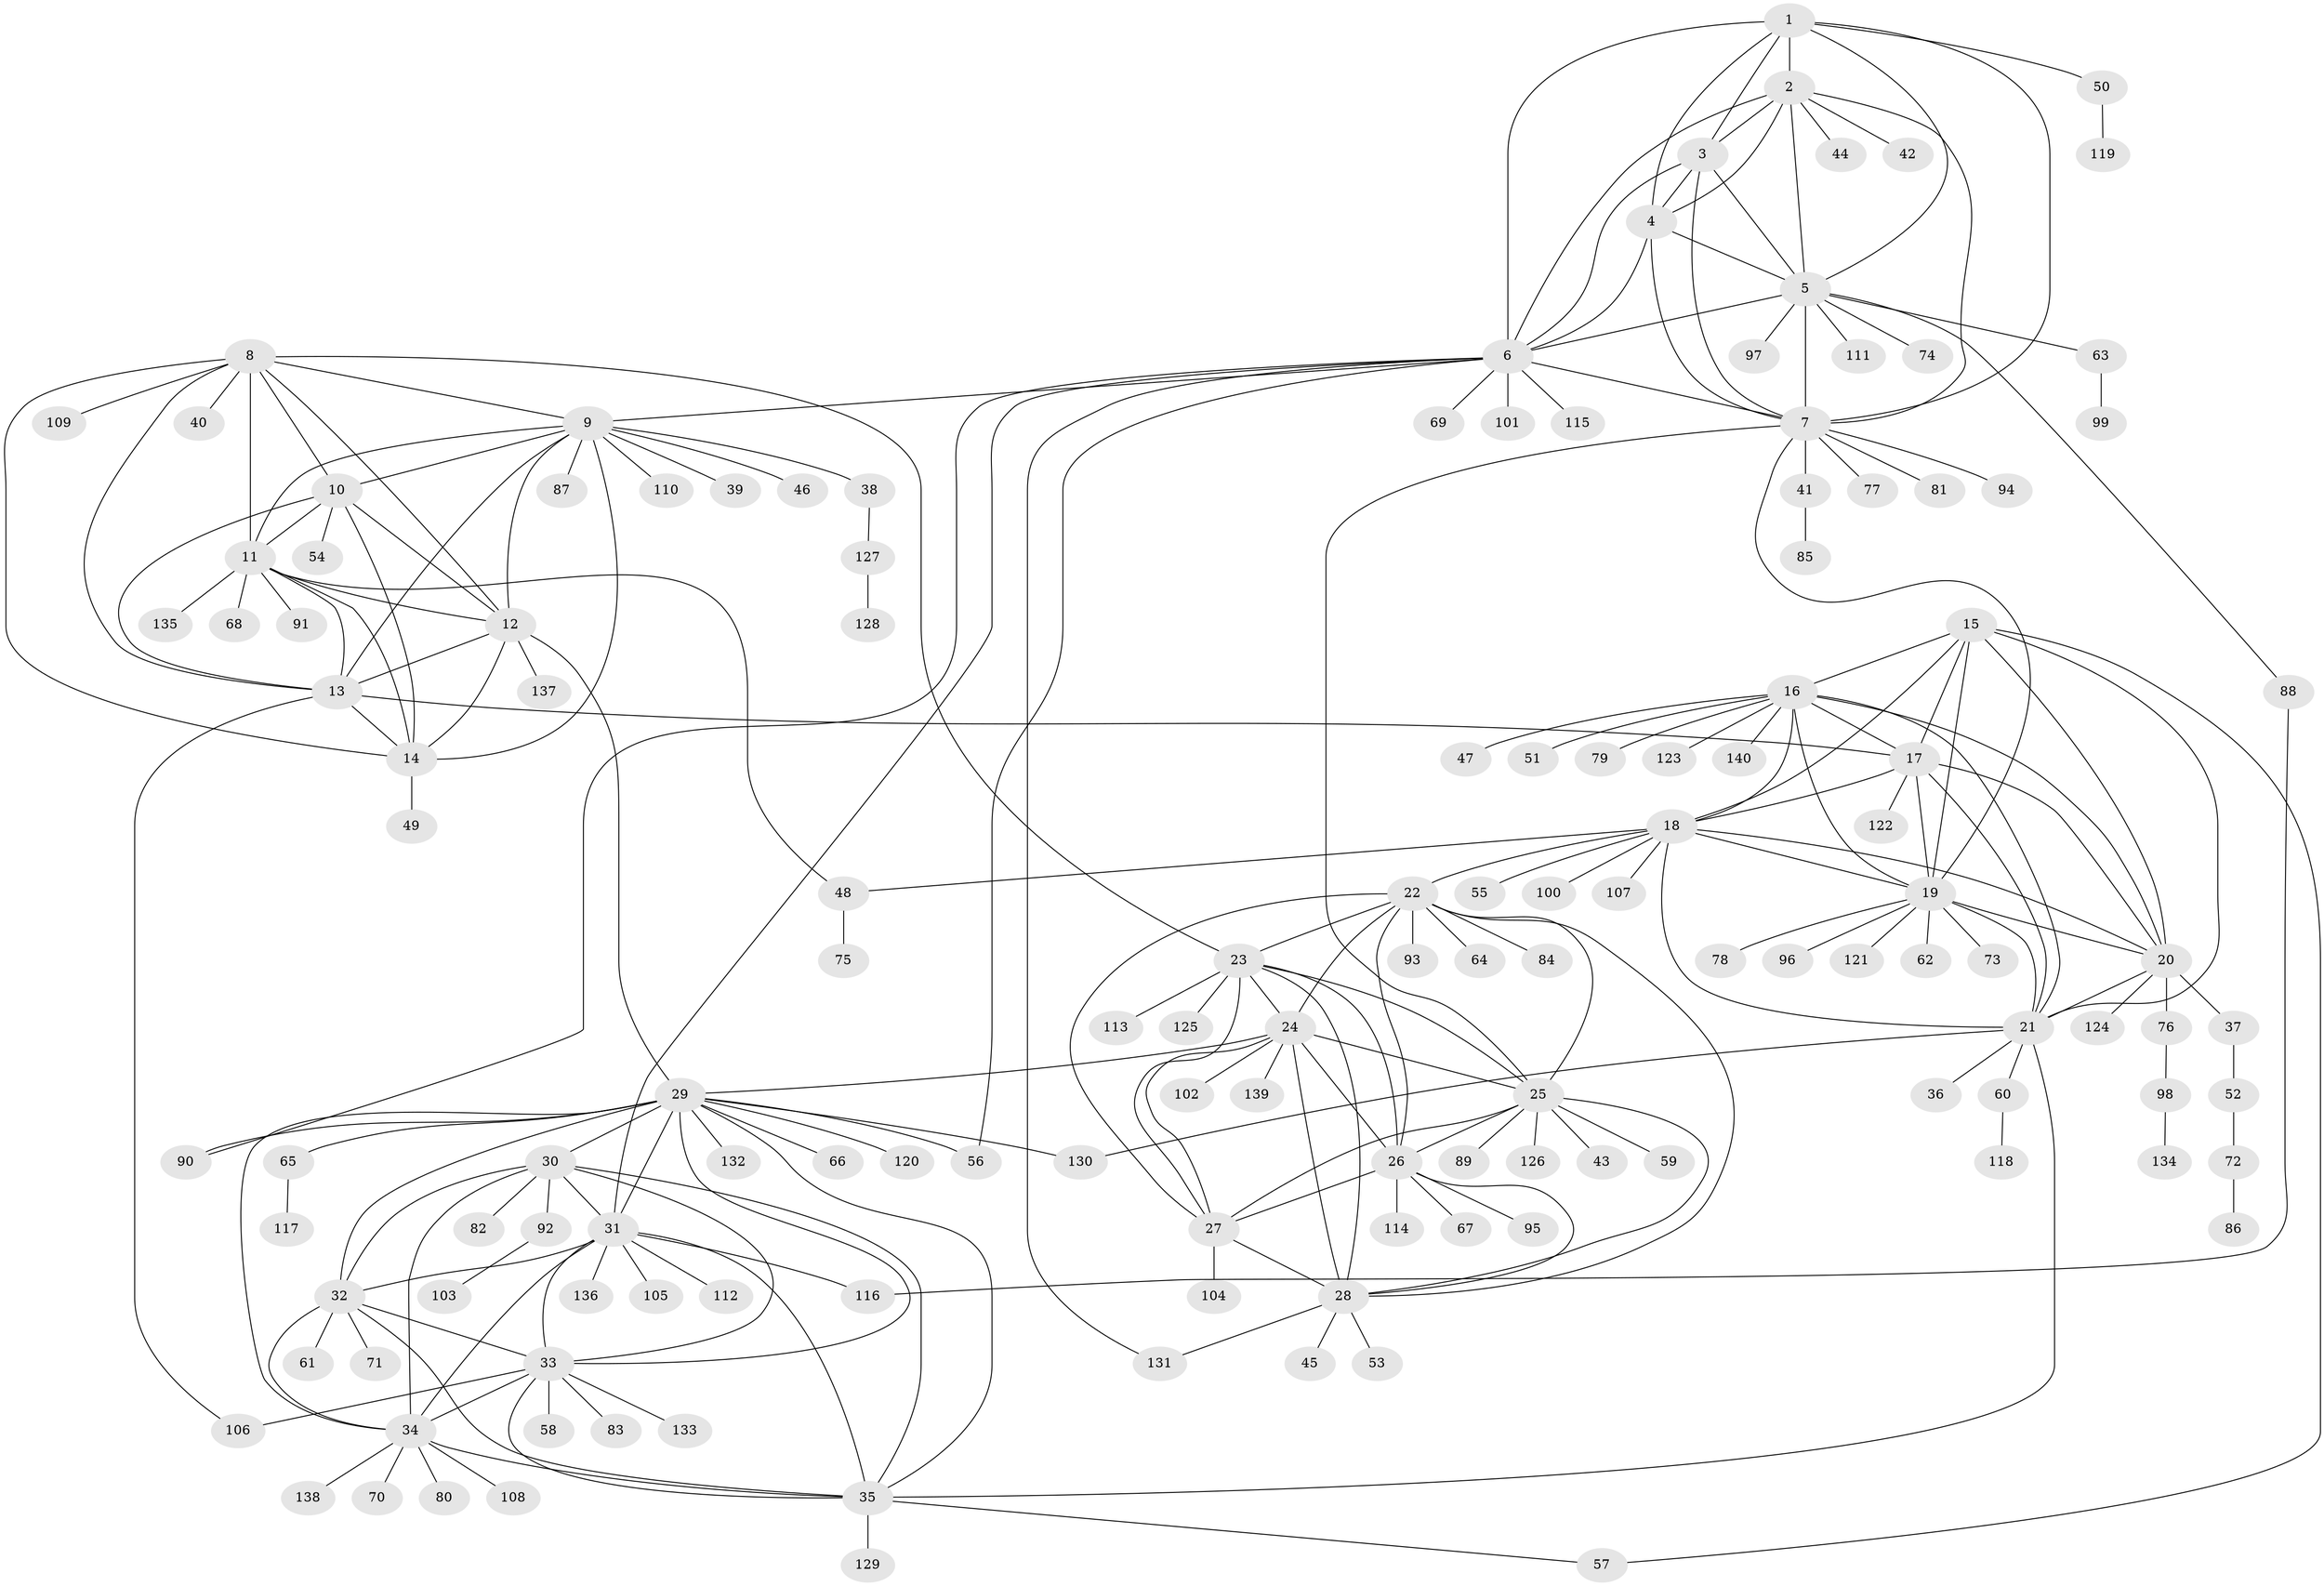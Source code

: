 // Generated by graph-tools (version 1.1) at 2025/02/03/09/25 03:02:37]
// undirected, 140 vertices, 228 edges
graph export_dot {
graph [start="1"]
  node [color=gray90,style=filled];
  1;
  2;
  3;
  4;
  5;
  6;
  7;
  8;
  9;
  10;
  11;
  12;
  13;
  14;
  15;
  16;
  17;
  18;
  19;
  20;
  21;
  22;
  23;
  24;
  25;
  26;
  27;
  28;
  29;
  30;
  31;
  32;
  33;
  34;
  35;
  36;
  37;
  38;
  39;
  40;
  41;
  42;
  43;
  44;
  45;
  46;
  47;
  48;
  49;
  50;
  51;
  52;
  53;
  54;
  55;
  56;
  57;
  58;
  59;
  60;
  61;
  62;
  63;
  64;
  65;
  66;
  67;
  68;
  69;
  70;
  71;
  72;
  73;
  74;
  75;
  76;
  77;
  78;
  79;
  80;
  81;
  82;
  83;
  84;
  85;
  86;
  87;
  88;
  89;
  90;
  91;
  92;
  93;
  94;
  95;
  96;
  97;
  98;
  99;
  100;
  101;
  102;
  103;
  104;
  105;
  106;
  107;
  108;
  109;
  110;
  111;
  112;
  113;
  114;
  115;
  116;
  117;
  118;
  119;
  120;
  121;
  122;
  123;
  124;
  125;
  126;
  127;
  128;
  129;
  130;
  131;
  132;
  133;
  134;
  135;
  136;
  137;
  138;
  139;
  140;
  1 -- 2;
  1 -- 3;
  1 -- 4;
  1 -- 5;
  1 -- 6;
  1 -- 7;
  1 -- 50;
  2 -- 3;
  2 -- 4;
  2 -- 5;
  2 -- 6;
  2 -- 7;
  2 -- 42;
  2 -- 44;
  3 -- 4;
  3 -- 5;
  3 -- 6;
  3 -- 7;
  4 -- 5;
  4 -- 6;
  4 -- 7;
  5 -- 6;
  5 -- 7;
  5 -- 63;
  5 -- 74;
  5 -- 88;
  5 -- 97;
  5 -- 111;
  6 -- 7;
  6 -- 9;
  6 -- 31;
  6 -- 56;
  6 -- 69;
  6 -- 90;
  6 -- 101;
  6 -- 115;
  6 -- 131;
  7 -- 19;
  7 -- 25;
  7 -- 41;
  7 -- 77;
  7 -- 81;
  7 -- 94;
  8 -- 9;
  8 -- 10;
  8 -- 11;
  8 -- 12;
  8 -- 13;
  8 -- 14;
  8 -- 23;
  8 -- 40;
  8 -- 109;
  9 -- 10;
  9 -- 11;
  9 -- 12;
  9 -- 13;
  9 -- 14;
  9 -- 38;
  9 -- 39;
  9 -- 46;
  9 -- 87;
  9 -- 110;
  10 -- 11;
  10 -- 12;
  10 -- 13;
  10 -- 14;
  10 -- 54;
  11 -- 12;
  11 -- 13;
  11 -- 14;
  11 -- 48;
  11 -- 68;
  11 -- 91;
  11 -- 135;
  12 -- 13;
  12 -- 14;
  12 -- 29;
  12 -- 137;
  13 -- 14;
  13 -- 17;
  13 -- 106;
  14 -- 49;
  15 -- 16;
  15 -- 17;
  15 -- 18;
  15 -- 19;
  15 -- 20;
  15 -- 21;
  15 -- 57;
  16 -- 17;
  16 -- 18;
  16 -- 19;
  16 -- 20;
  16 -- 21;
  16 -- 47;
  16 -- 51;
  16 -- 79;
  16 -- 123;
  16 -- 140;
  17 -- 18;
  17 -- 19;
  17 -- 20;
  17 -- 21;
  17 -- 122;
  18 -- 19;
  18 -- 20;
  18 -- 21;
  18 -- 22;
  18 -- 48;
  18 -- 55;
  18 -- 100;
  18 -- 107;
  19 -- 20;
  19 -- 21;
  19 -- 62;
  19 -- 73;
  19 -- 78;
  19 -- 96;
  19 -- 121;
  20 -- 21;
  20 -- 37;
  20 -- 76;
  20 -- 124;
  21 -- 35;
  21 -- 36;
  21 -- 60;
  21 -- 130;
  22 -- 23;
  22 -- 24;
  22 -- 25;
  22 -- 26;
  22 -- 27;
  22 -- 28;
  22 -- 64;
  22 -- 84;
  22 -- 93;
  23 -- 24;
  23 -- 25;
  23 -- 26;
  23 -- 27;
  23 -- 28;
  23 -- 113;
  23 -- 125;
  24 -- 25;
  24 -- 26;
  24 -- 27;
  24 -- 28;
  24 -- 29;
  24 -- 102;
  24 -- 139;
  25 -- 26;
  25 -- 27;
  25 -- 28;
  25 -- 43;
  25 -- 59;
  25 -- 89;
  25 -- 126;
  26 -- 27;
  26 -- 28;
  26 -- 67;
  26 -- 95;
  26 -- 114;
  27 -- 28;
  27 -- 104;
  28 -- 45;
  28 -- 53;
  28 -- 131;
  29 -- 30;
  29 -- 31;
  29 -- 32;
  29 -- 33;
  29 -- 34;
  29 -- 35;
  29 -- 56;
  29 -- 65;
  29 -- 66;
  29 -- 90;
  29 -- 120;
  29 -- 130;
  29 -- 132;
  30 -- 31;
  30 -- 32;
  30 -- 33;
  30 -- 34;
  30 -- 35;
  30 -- 82;
  30 -- 92;
  31 -- 32;
  31 -- 33;
  31 -- 34;
  31 -- 35;
  31 -- 105;
  31 -- 112;
  31 -- 116;
  31 -- 136;
  32 -- 33;
  32 -- 34;
  32 -- 35;
  32 -- 61;
  32 -- 71;
  33 -- 34;
  33 -- 35;
  33 -- 58;
  33 -- 83;
  33 -- 106;
  33 -- 133;
  34 -- 35;
  34 -- 70;
  34 -- 80;
  34 -- 108;
  34 -- 138;
  35 -- 57;
  35 -- 129;
  37 -- 52;
  38 -- 127;
  41 -- 85;
  48 -- 75;
  50 -- 119;
  52 -- 72;
  60 -- 118;
  63 -- 99;
  65 -- 117;
  72 -- 86;
  76 -- 98;
  88 -- 116;
  92 -- 103;
  98 -- 134;
  127 -- 128;
}
